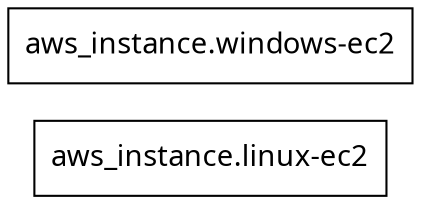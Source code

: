 digraph G {
  rankdir = "RL";
  node [shape = rect, fontname = "sans-serif"];
  "aws_instance.linux-ec2" [label="aws_instance.linux-ec2"];
  "aws_instance.windows-ec2" [label="aws_instance.windows-ec2"];
}
